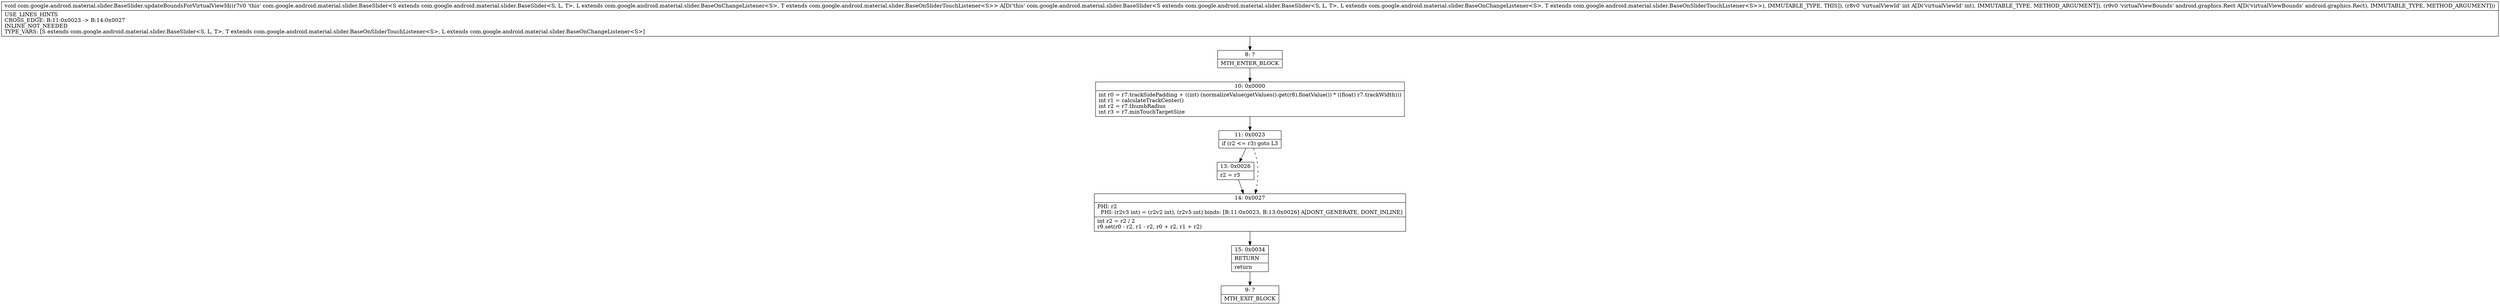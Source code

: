 digraph "CFG forcom.google.android.material.slider.BaseSlider.updateBoundsForVirtualViewId(ILandroid\/graphics\/Rect;)V" {
Node_8 [shape=record,label="{8\:\ ?|MTH_ENTER_BLOCK\l}"];
Node_10 [shape=record,label="{10\:\ 0x0000|int r0 = r7.trackSidePadding + ((int) (normalizeValue(getValues().get(r8).floatValue()) * ((float) r7.trackWidth)))\lint r1 = calculateTrackCenter()\lint r2 = r7.thumbRadius\lint r3 = r7.minTouchTargetSize\l}"];
Node_11 [shape=record,label="{11\:\ 0x0023|if (r2 \<= r3) goto L3\l}"];
Node_13 [shape=record,label="{13\:\ 0x0026|r2 = r3\l}"];
Node_14 [shape=record,label="{14\:\ 0x0027|PHI: r2 \l  PHI: (r2v3 int) = (r2v2 int), (r2v5 int) binds: [B:11:0x0023, B:13:0x0026] A[DONT_GENERATE, DONT_INLINE]\l|int r2 = r2 \/ 2\lr9.set(r0 \- r2, r1 \- r2, r0 + r2, r1 + r2)\l}"];
Node_15 [shape=record,label="{15\:\ 0x0034|RETURN\l|return\l}"];
Node_9 [shape=record,label="{9\:\ ?|MTH_EXIT_BLOCK\l}"];
MethodNode[shape=record,label="{void com.google.android.material.slider.BaseSlider.updateBoundsForVirtualViewId((r7v0 'this' com.google.android.material.slider.BaseSlider\<S extends com.google.android.material.slider.BaseSlider\<S, L, T\>, L extends com.google.android.material.slider.BaseOnChangeListener\<S\>, T extends com.google.android.material.slider.BaseOnSliderTouchListener\<S\>\> A[D('this' com.google.android.material.slider.BaseSlider\<S extends com.google.android.material.slider.BaseSlider\<S, L, T\>, L extends com.google.android.material.slider.BaseOnChangeListener\<S\>, T extends com.google.android.material.slider.BaseOnSliderTouchListener\<S\>\>), IMMUTABLE_TYPE, THIS]), (r8v0 'virtualViewId' int A[D('virtualViewId' int), IMMUTABLE_TYPE, METHOD_ARGUMENT]), (r9v0 'virtualViewBounds' android.graphics.Rect A[D('virtualViewBounds' android.graphics.Rect), IMMUTABLE_TYPE, METHOD_ARGUMENT]))  | USE_LINES_HINTS\lCROSS_EDGE: B:11:0x0023 \-\> B:14:0x0027\lINLINE_NOT_NEEDED\lTYPE_VARS: [S extends com.google.android.material.slider.BaseSlider\<S, L, T\>, T extends com.google.android.material.slider.BaseOnSliderTouchListener\<S\>, L extends com.google.android.material.slider.BaseOnChangeListener\<S\>]\l}"];
MethodNode -> Node_8;Node_8 -> Node_10;
Node_10 -> Node_11;
Node_11 -> Node_13;
Node_11 -> Node_14[style=dashed];
Node_13 -> Node_14;
Node_14 -> Node_15;
Node_15 -> Node_9;
}

